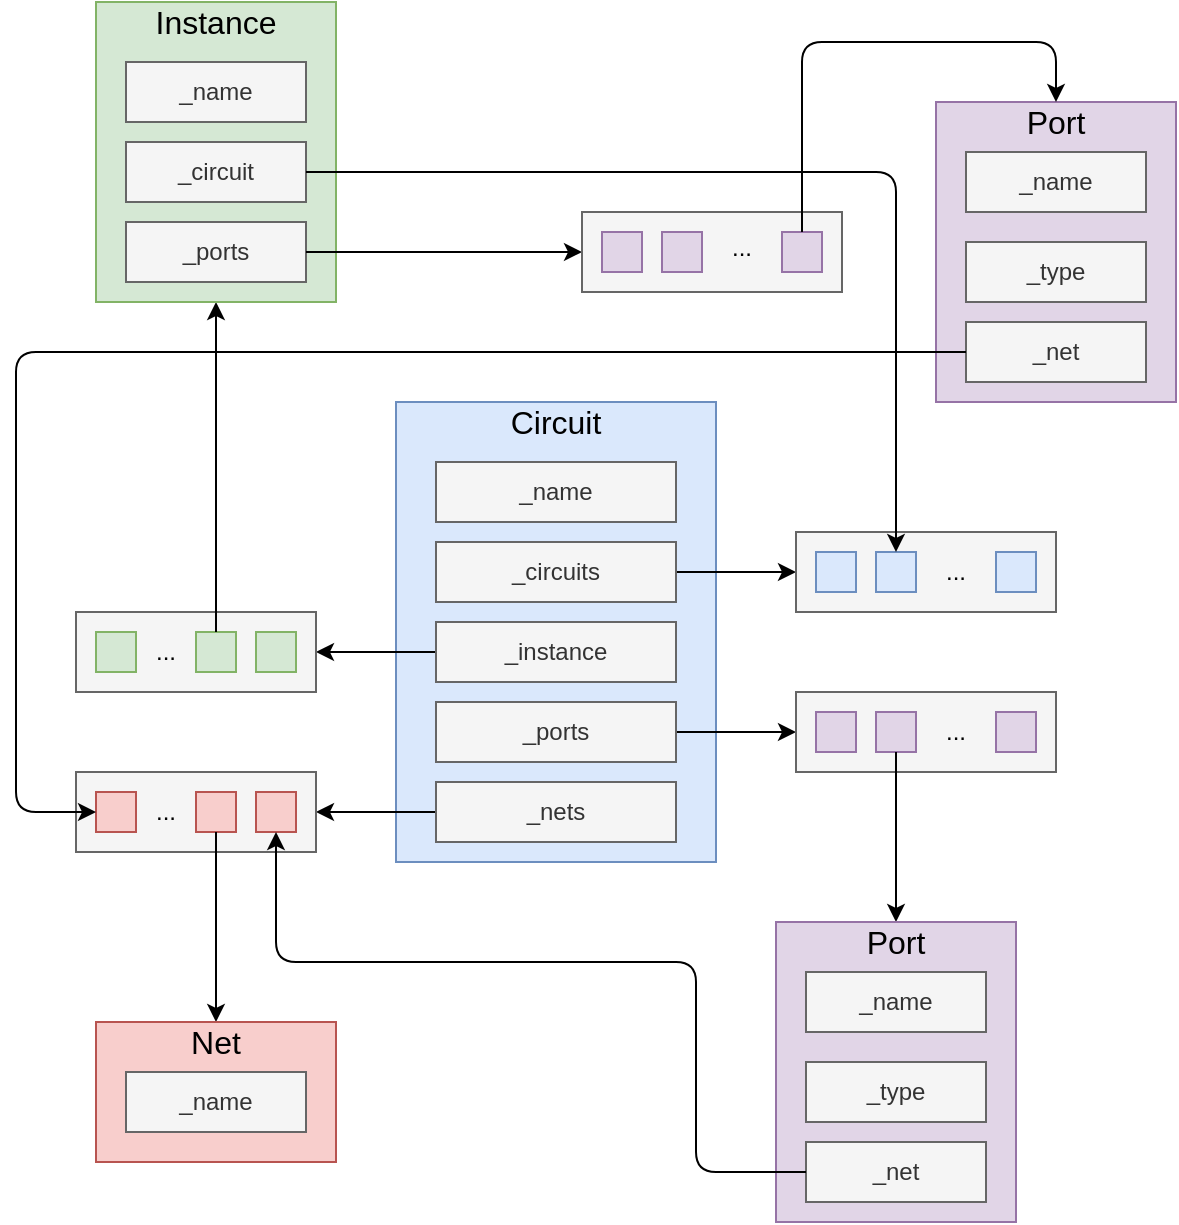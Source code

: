 <mxfile version="13.3.5" type="device"><diagram id="C5RBs43oDa-KdzZeNtuy" name="Page-1"><mxGraphModel dx="920" dy="686" grid="1" gridSize="10" guides="1" tooltips="1" connect="1" arrows="1" fold="1" page="1" pageScale="1" pageWidth="827" pageHeight="1169" math="0" shadow="0"><root><mxCell id="WIyWlLk6GJQsqaUBKTNV-0"/><mxCell id="WIyWlLk6GJQsqaUBKTNV-1" parent="WIyWlLk6GJQsqaUBKTNV-0"/><mxCell id="YnqV8pyEMVzhI8LCyqBq-0" value="" style="rounded=0;whiteSpace=wrap;html=1;fillColor=#dae8fc;strokeColor=#6c8ebf;" parent="WIyWlLk6GJQsqaUBKTNV-1" vertex="1"><mxGeometry x="320" y="300" width="160" height="230" as="geometry"/></mxCell><mxCell id="YnqV8pyEMVzhI8LCyqBq-6" value="" style="edgeStyle=orthogonalEdgeStyle;rounded=0;orthogonalLoop=1;jettySize=auto;html=1;" parent="WIyWlLk6GJQsqaUBKTNV-1" source="YnqV8pyEMVzhI8LCyqBq-1" target="YnqV8pyEMVzhI8LCyqBq-5" edge="1"><mxGeometry relative="1" as="geometry"/></mxCell><mxCell id="YnqV8pyEMVzhI8LCyqBq-1" value="_instance" style="rounded=0;whiteSpace=wrap;html=1;fillColor=#f5f5f5;strokeColor=#666666;fontColor=#333333;" parent="WIyWlLk6GJQsqaUBKTNV-1" vertex="1"><mxGeometry x="340" y="410" width="120" height="30" as="geometry"/></mxCell><mxCell id="YnqV8pyEMVzhI8LCyqBq-5" value="" style="rounded=0;whiteSpace=wrap;html=1;fillColor=#f5f5f5;strokeColor=#666666;fontColor=#333333;" parent="WIyWlLk6GJQsqaUBKTNV-1" vertex="1"><mxGeometry x="160" y="405" width="120" height="40" as="geometry"/></mxCell><mxCell id="YnqV8pyEMVzhI8LCyqBq-7" value="" style="edgeStyle=orthogonalEdgeStyle;rounded=0;orthogonalLoop=1;jettySize=auto;html=1;entryX=0;entryY=0.5;entryDx=0;entryDy=0;" parent="WIyWlLk6GJQsqaUBKTNV-1" source="YnqV8pyEMVzhI8LCyqBq-8" target="YnqV8pyEMVzhI8LCyqBq-34" edge="1"><mxGeometry relative="1" as="geometry"><mxPoint x="520" y="465" as="targetPoint"/></mxGeometry></mxCell><mxCell id="YnqV8pyEMVzhI8LCyqBq-8" value="_ports" style="rounded=0;whiteSpace=wrap;html=1;fillColor=#f5f5f5;strokeColor=#666666;fontColor=#333333;" parent="WIyWlLk6GJQsqaUBKTNV-1" vertex="1"><mxGeometry x="340" y="450" width="120" height="30" as="geometry"/></mxCell><mxCell id="YnqV8pyEMVzhI8LCyqBq-10" value="" style="edgeStyle=orthogonalEdgeStyle;rounded=0;orthogonalLoop=1;jettySize=auto;html=1;entryX=1;entryY=0.5;entryDx=0;entryDy=0;" parent="WIyWlLk6GJQsqaUBKTNV-1" source="YnqV8pyEMVzhI8LCyqBq-11" target="YnqV8pyEMVzhI8LCyqBq-29" edge="1"><mxGeometry relative="1" as="geometry"><mxPoint x="280" y="505" as="targetPoint"/></mxGeometry></mxCell><mxCell id="YnqV8pyEMVzhI8LCyqBq-11" value="_nets" style="rounded=0;whiteSpace=wrap;html=1;fillColor=#f5f5f5;strokeColor=#666666;fontColor=#333333;" parent="WIyWlLk6GJQsqaUBKTNV-1" vertex="1"><mxGeometry x="340" y="490" width="120" height="30" as="geometry"/></mxCell><mxCell id="YnqV8pyEMVzhI8LCyqBq-13" value="" style="edgeStyle=orthogonalEdgeStyle;rounded=0;orthogonalLoop=1;jettySize=auto;html=1;" parent="WIyWlLk6GJQsqaUBKTNV-1" source="YnqV8pyEMVzhI8LCyqBq-14" target="YnqV8pyEMVzhI8LCyqBq-15" edge="1"><mxGeometry relative="1" as="geometry"/></mxCell><mxCell id="YnqV8pyEMVzhI8LCyqBq-14" value="_circuits" style="rounded=0;whiteSpace=wrap;html=1;fillColor=#f5f5f5;strokeColor=#666666;fontColor=#333333;" parent="WIyWlLk6GJQsqaUBKTNV-1" vertex="1"><mxGeometry x="340" y="370" width="120" height="30" as="geometry"/></mxCell><mxCell id="YnqV8pyEMVzhI8LCyqBq-15" value="" style="rounded=0;whiteSpace=wrap;html=1;fillColor=#f5f5f5;strokeColor=#666666;fontColor=#333333;" parent="WIyWlLk6GJQsqaUBKTNV-1" vertex="1"><mxGeometry x="520" y="365" width="130" height="40" as="geometry"/></mxCell><mxCell id="YnqV8pyEMVzhI8LCyqBq-16" value="" style="rounded=0;whiteSpace=wrap;html=1;fillColor=#dae8fc;strokeColor=#6c8ebf;" parent="WIyWlLk6GJQsqaUBKTNV-1" vertex="1"><mxGeometry x="530" y="375" width="20" height="20" as="geometry"/></mxCell><mxCell id="YnqV8pyEMVzhI8LCyqBq-17" value="" style="rounded=0;whiteSpace=wrap;html=1;fillColor=#dae8fc;strokeColor=#6c8ebf;" parent="WIyWlLk6GJQsqaUBKTNV-1" vertex="1"><mxGeometry x="560" y="375" width="20" height="20" as="geometry"/></mxCell><mxCell id="YnqV8pyEMVzhI8LCyqBq-18" value="" style="rounded=0;whiteSpace=wrap;html=1;fillColor=#dae8fc;strokeColor=#6c8ebf;" parent="WIyWlLk6GJQsqaUBKTNV-1" vertex="1"><mxGeometry x="620" y="375" width="20" height="20" as="geometry"/></mxCell><mxCell id="YnqV8pyEMVzhI8LCyqBq-21" value="..." style="text;html=1;strokeColor=none;fillColor=none;align=center;verticalAlign=middle;whiteSpace=wrap;rounded=0;" parent="WIyWlLk6GJQsqaUBKTNV-1" vertex="1"><mxGeometry x="590" y="375" width="20" height="20" as="geometry"/></mxCell><mxCell id="YnqV8pyEMVzhI8LCyqBq-22" value="&lt;font style=&quot;font-size: 16px&quot;&gt;Circuit&lt;/font&gt;" style="text;html=1;strokeColor=none;fillColor=none;align=center;verticalAlign=middle;whiteSpace=wrap;rounded=0;" parent="WIyWlLk6GJQsqaUBKTNV-1" vertex="1"><mxGeometry x="320" y="300" width="160" height="20" as="geometry"/></mxCell><mxCell id="YnqV8pyEMVzhI8LCyqBq-23" value="_name" style="rounded=0;whiteSpace=wrap;html=1;fillColor=#f5f5f5;strokeColor=#666666;fontColor=#333333;" parent="WIyWlLk6GJQsqaUBKTNV-1" vertex="1"><mxGeometry x="340" y="330" width="120" height="30" as="geometry"/></mxCell><mxCell id="YnqV8pyEMVzhI8LCyqBq-25" value="" style="rounded=0;whiteSpace=wrap;html=1;fillColor=#d5e8d4;strokeColor=#82b366;" parent="WIyWlLk6GJQsqaUBKTNV-1" vertex="1"><mxGeometry x="250" y="415" width="20" height="20" as="geometry"/></mxCell><mxCell id="YnqV8pyEMVzhI8LCyqBq-26" value="" style="rounded=0;whiteSpace=wrap;html=1;fillColor=#d5e8d4;strokeColor=#82b366;" parent="WIyWlLk6GJQsqaUBKTNV-1" vertex="1"><mxGeometry x="220" y="415" width="20" height="20" as="geometry"/></mxCell><mxCell id="YnqV8pyEMVzhI8LCyqBq-27" value="" style="rounded=0;whiteSpace=wrap;html=1;fillColor=#d5e8d4;strokeColor=#82b366;" parent="WIyWlLk6GJQsqaUBKTNV-1" vertex="1"><mxGeometry x="170" y="415" width="20" height="20" as="geometry"/></mxCell><mxCell id="YnqV8pyEMVzhI8LCyqBq-28" value="..." style="text;html=1;strokeColor=none;fillColor=none;align=center;verticalAlign=middle;whiteSpace=wrap;rounded=0;" parent="WIyWlLk6GJQsqaUBKTNV-1" vertex="1"><mxGeometry x="190" y="415" width="30" height="20" as="geometry"/></mxCell><mxCell id="YnqV8pyEMVzhI8LCyqBq-29" value="" style="rounded=0;whiteSpace=wrap;html=1;fillColor=#f5f5f5;strokeColor=#666666;fontColor=#333333;" parent="WIyWlLk6GJQsqaUBKTNV-1" vertex="1"><mxGeometry x="160" y="485" width="120" height="40" as="geometry"/></mxCell><mxCell id="YnqV8pyEMVzhI8LCyqBq-30" value="" style="rounded=0;whiteSpace=wrap;html=1;fillColor=#f8cecc;strokeColor=#b85450;" parent="WIyWlLk6GJQsqaUBKTNV-1" vertex="1"><mxGeometry x="250" y="495" width="20" height="20" as="geometry"/></mxCell><mxCell id="YnqV8pyEMVzhI8LCyqBq-31" value="" style="rounded=0;whiteSpace=wrap;html=1;fillColor=#f8cecc;strokeColor=#b85450;" parent="WIyWlLk6GJQsqaUBKTNV-1" vertex="1"><mxGeometry x="220" y="495" width="20" height="20" as="geometry"/></mxCell><mxCell id="YnqV8pyEMVzhI8LCyqBq-32" value="" style="rounded=0;whiteSpace=wrap;html=1;fillColor=#f8cecc;strokeColor=#b85450;" parent="WIyWlLk6GJQsqaUBKTNV-1" vertex="1"><mxGeometry x="170" y="495" width="20" height="20" as="geometry"/></mxCell><mxCell id="YnqV8pyEMVzhI8LCyqBq-33" value="..." style="text;html=1;strokeColor=none;fillColor=none;align=center;verticalAlign=middle;whiteSpace=wrap;rounded=0;" parent="WIyWlLk6GJQsqaUBKTNV-1" vertex="1"><mxGeometry x="190" y="495" width="30" height="20" as="geometry"/></mxCell><mxCell id="YnqV8pyEMVzhI8LCyqBq-34" value="" style="rounded=0;whiteSpace=wrap;html=1;fillColor=#f5f5f5;strokeColor=#666666;fontColor=#333333;" parent="WIyWlLk6GJQsqaUBKTNV-1" vertex="1"><mxGeometry x="520" y="445" width="130" height="40" as="geometry"/></mxCell><mxCell id="YnqV8pyEMVzhI8LCyqBq-35" value="" style="rounded=0;whiteSpace=wrap;html=1;fillColor=#e1d5e7;strokeColor=#9673a6;" parent="WIyWlLk6GJQsqaUBKTNV-1" vertex="1"><mxGeometry x="530" y="455" width="20" height="20" as="geometry"/></mxCell><mxCell id="YnqV8pyEMVzhI8LCyqBq-36" value="" style="rounded=0;whiteSpace=wrap;html=1;fillColor=#e1d5e7;strokeColor=#9673a6;" parent="WIyWlLk6GJQsqaUBKTNV-1" vertex="1"><mxGeometry x="560" y="455" width="20" height="20" as="geometry"/></mxCell><mxCell id="YnqV8pyEMVzhI8LCyqBq-37" value="" style="rounded=0;whiteSpace=wrap;html=1;fillColor=#e1d5e7;strokeColor=#9673a6;" parent="WIyWlLk6GJQsqaUBKTNV-1" vertex="1"><mxGeometry x="620" y="455" width="20" height="20" as="geometry"/></mxCell><mxCell id="YnqV8pyEMVzhI8LCyqBq-38" value="..." style="text;html=1;strokeColor=none;fillColor=none;align=center;verticalAlign=middle;whiteSpace=wrap;rounded=0;" parent="WIyWlLk6GJQsqaUBKTNV-1" vertex="1"><mxGeometry x="590" y="455" width="20" height="20" as="geometry"/></mxCell><mxCell id="YnqV8pyEMVzhI8LCyqBq-39" value="" style="endArrow=classic;html=1;exitX=0.5;exitY=0;exitDx=0;exitDy=0;entryX=0.5;entryY=1;entryDx=0;entryDy=0;" parent="WIyWlLk6GJQsqaUBKTNV-1" source="YnqV8pyEMVzhI8LCyqBq-26" target="YnqV8pyEMVzhI8LCyqBq-40" edge="1"><mxGeometry width="50" height="50" relative="1" as="geometry"><mxPoint x="200" y="360" as="sourcePoint"/><mxPoint x="80" y="330" as="targetPoint"/></mxGeometry></mxCell><mxCell id="YnqV8pyEMVzhI8LCyqBq-40" value="" style="rounded=0;whiteSpace=wrap;html=1;fillColor=#d5e8d4;strokeColor=#82b366;" parent="WIyWlLk6GJQsqaUBKTNV-1" vertex="1"><mxGeometry x="170" y="100" width="120" height="150" as="geometry"/></mxCell><mxCell id="YnqV8pyEMVzhI8LCyqBq-41" value="_ports" style="rounded=0;whiteSpace=wrap;html=1;fillColor=#f5f5f5;strokeColor=#666666;fontColor=#333333;" parent="WIyWlLk6GJQsqaUBKTNV-1" vertex="1"><mxGeometry x="185" y="210" width="90" height="30" as="geometry"/></mxCell><mxCell id="YnqV8pyEMVzhI8LCyqBq-42" value="_circuit" style="rounded=0;whiteSpace=wrap;html=1;fillColor=#f5f5f5;strokeColor=#666666;fontColor=#333333;" parent="WIyWlLk6GJQsqaUBKTNV-1" vertex="1"><mxGeometry x="185" y="170" width="90" height="30" as="geometry"/></mxCell><mxCell id="YnqV8pyEMVzhI8LCyqBq-43" value="_name" style="rounded=0;whiteSpace=wrap;html=1;fillColor=#f5f5f5;strokeColor=#666666;fontColor=#333333;" parent="WIyWlLk6GJQsqaUBKTNV-1" vertex="1"><mxGeometry x="185" y="130" width="90" height="30" as="geometry"/></mxCell><mxCell id="YnqV8pyEMVzhI8LCyqBq-44" value="&lt;font style=&quot;font-size: 16px&quot;&gt;Instance&lt;/font&gt;" style="text;html=1;strokeColor=none;fillColor=none;align=center;verticalAlign=middle;whiteSpace=wrap;rounded=0;" parent="WIyWlLk6GJQsqaUBKTNV-1" vertex="1"><mxGeometry x="170" y="100" width="120" height="20" as="geometry"/></mxCell><mxCell id="YnqV8pyEMVzhI8LCyqBq-48" value="" style="endArrow=classic;html=1;exitX=1;exitY=0.5;exitDx=0;exitDy=0;entryX=0;entryY=0.5;entryDx=0;entryDy=0;" parent="WIyWlLk6GJQsqaUBKTNV-1" source="YnqV8pyEMVzhI8LCyqBq-41" target="YnqV8pyEMVzhI8LCyqBq-49" edge="1"><mxGeometry width="50" height="50" relative="1" as="geometry"><mxPoint x="380" y="430" as="sourcePoint"/><mxPoint x="440" y="225" as="targetPoint"/></mxGeometry></mxCell><mxCell id="YnqV8pyEMVzhI8LCyqBq-49" value="" style="rounded=0;whiteSpace=wrap;html=1;fillColor=#f5f5f5;strokeColor=#666666;fontColor=#333333;" parent="WIyWlLk6GJQsqaUBKTNV-1" vertex="1"><mxGeometry x="413" y="205" width="130" height="40" as="geometry"/></mxCell><mxCell id="YnqV8pyEMVzhI8LCyqBq-50" value="" style="rounded=0;whiteSpace=wrap;html=1;fillColor=#e1d5e7;strokeColor=#9673a6;" parent="WIyWlLk6GJQsqaUBKTNV-1" vertex="1"><mxGeometry x="423" y="215" width="20" height="20" as="geometry"/></mxCell><mxCell id="YnqV8pyEMVzhI8LCyqBq-51" value="" style="rounded=0;whiteSpace=wrap;html=1;fillColor=#e1d5e7;strokeColor=#9673a6;" parent="WIyWlLk6GJQsqaUBKTNV-1" vertex="1"><mxGeometry x="453" y="215" width="20" height="20" as="geometry"/></mxCell><mxCell id="YnqV8pyEMVzhI8LCyqBq-52" value="" style="rounded=0;whiteSpace=wrap;html=1;fillColor=#e1d5e7;strokeColor=#9673a6;" parent="WIyWlLk6GJQsqaUBKTNV-1" vertex="1"><mxGeometry x="513" y="215" width="20" height="20" as="geometry"/></mxCell><mxCell id="YnqV8pyEMVzhI8LCyqBq-53" value="..." style="text;html=1;strokeColor=none;fillColor=none;align=center;verticalAlign=middle;whiteSpace=wrap;rounded=0;" parent="WIyWlLk6GJQsqaUBKTNV-1" vertex="1"><mxGeometry x="483" y="215" width="20" height="15" as="geometry"/></mxCell><mxCell id="YnqV8pyEMVzhI8LCyqBq-54" value="" style="endArrow=classic;html=1;exitX=0.5;exitY=1;exitDx=0;exitDy=0;entryX=0.5;entryY=0;entryDx=0;entryDy=0;" parent="WIyWlLk6GJQsqaUBKTNV-1" source="YnqV8pyEMVzhI8LCyqBq-31" target="YnqV8pyEMVzhI8LCyqBq-55" edge="1"><mxGeometry width="50" height="50" relative="1" as="geometry"><mxPoint x="400" y="660" as="sourcePoint"/><mxPoint x="230" y="560" as="targetPoint"/></mxGeometry></mxCell><mxCell id="YnqV8pyEMVzhI8LCyqBq-55" value="" style="rounded=0;whiteSpace=wrap;html=1;fillColor=#f8cecc;strokeColor=#b85450;" parent="WIyWlLk6GJQsqaUBKTNV-1" vertex="1"><mxGeometry x="170" y="610" width="120" height="70" as="geometry"/></mxCell><mxCell id="YnqV8pyEMVzhI8LCyqBq-56" value="&lt;font style=&quot;font-size: 16px&quot;&gt;Net&lt;/font&gt;" style="text;html=1;strokeColor=none;fillColor=none;align=center;verticalAlign=middle;whiteSpace=wrap;rounded=0;" parent="WIyWlLk6GJQsqaUBKTNV-1" vertex="1"><mxGeometry x="170" y="610" width="120" height="20" as="geometry"/></mxCell><mxCell id="YnqV8pyEMVzhI8LCyqBq-57" value="_name" style="rounded=0;whiteSpace=wrap;html=1;fillColor=#f5f5f5;strokeColor=#666666;fontColor=#333333;" parent="WIyWlLk6GJQsqaUBKTNV-1" vertex="1"><mxGeometry x="185" y="635" width="90" height="30" as="geometry"/></mxCell><mxCell id="YnqV8pyEMVzhI8LCyqBq-58" value="" style="endArrow=classic;html=1;exitX=0.5;exitY=1;exitDx=0;exitDy=0;entryX=0.5;entryY=0;entryDx=0;entryDy=0;" parent="WIyWlLk6GJQsqaUBKTNV-1" source="YnqV8pyEMVzhI8LCyqBq-36" target="YnqV8pyEMVzhI8LCyqBq-59" edge="1"><mxGeometry width="50" height="50" relative="1" as="geometry"><mxPoint x="560" y="630" as="sourcePoint"/><mxPoint x="570" y="540" as="targetPoint"/></mxGeometry></mxCell><mxCell id="YnqV8pyEMVzhI8LCyqBq-59" value="" style="rounded=0;whiteSpace=wrap;html=1;fillColor=#e1d5e7;strokeColor=#9673a6;" parent="WIyWlLk6GJQsqaUBKTNV-1" vertex="1"><mxGeometry x="510" y="560" width="120" height="150" as="geometry"/></mxCell><mxCell id="YnqV8pyEMVzhI8LCyqBq-60" value="&lt;font style=&quot;font-size: 16px&quot;&gt;Port&lt;/font&gt;" style="text;html=1;strokeColor=none;fillColor=none;align=center;verticalAlign=middle;whiteSpace=wrap;rounded=0;" parent="WIyWlLk6GJQsqaUBKTNV-1" vertex="1"><mxGeometry x="510" y="560" width="120" height="20" as="geometry"/></mxCell><mxCell id="YnqV8pyEMVzhI8LCyqBq-61" value="_name" style="rounded=0;whiteSpace=wrap;html=1;fillColor=#f5f5f5;strokeColor=#666666;fontColor=#333333;" parent="WIyWlLk6GJQsqaUBKTNV-1" vertex="1"><mxGeometry x="525" y="585" width="90" height="30" as="geometry"/></mxCell><mxCell id="YnqV8pyEMVzhI8LCyqBq-62" value="_type" style="rounded=0;whiteSpace=wrap;html=1;fillColor=#f5f5f5;strokeColor=#666666;fontColor=#333333;" parent="WIyWlLk6GJQsqaUBKTNV-1" vertex="1"><mxGeometry x="525" y="630" width="90" height="30" as="geometry"/></mxCell><mxCell id="YnqV8pyEMVzhI8LCyqBq-63" value="_net" style="rounded=0;whiteSpace=wrap;html=1;fillColor=#f5f5f5;strokeColor=#666666;fontColor=#333333;" parent="WIyWlLk6GJQsqaUBKTNV-1" vertex="1"><mxGeometry x="525" y="670" width="90" height="30" as="geometry"/></mxCell><mxCell id="YnqV8pyEMVzhI8LCyqBq-67" value="" style="rounded=0;whiteSpace=wrap;html=1;fillColor=#e1d5e7;strokeColor=#9673a6;" parent="WIyWlLk6GJQsqaUBKTNV-1" vertex="1"><mxGeometry x="590" y="150" width="120" height="150" as="geometry"/></mxCell><mxCell id="YnqV8pyEMVzhI8LCyqBq-68" value="&lt;font style=&quot;font-size: 16px&quot;&gt;Port&lt;/font&gt;" style="text;html=1;strokeColor=none;fillColor=none;align=center;verticalAlign=middle;whiteSpace=wrap;rounded=0;" parent="WIyWlLk6GJQsqaUBKTNV-1" vertex="1"><mxGeometry x="590" y="150" width="120" height="20" as="geometry"/></mxCell><mxCell id="YnqV8pyEMVzhI8LCyqBq-69" value="_name" style="rounded=0;whiteSpace=wrap;html=1;fillColor=#f5f5f5;strokeColor=#666666;fontColor=#333333;" parent="WIyWlLk6GJQsqaUBKTNV-1" vertex="1"><mxGeometry x="605" y="175" width="90" height="30" as="geometry"/></mxCell><mxCell id="YnqV8pyEMVzhI8LCyqBq-70" value="_type" style="rounded=0;whiteSpace=wrap;html=1;fillColor=#f5f5f5;strokeColor=#666666;fontColor=#333333;" parent="WIyWlLk6GJQsqaUBKTNV-1" vertex="1"><mxGeometry x="605" y="220" width="90" height="30" as="geometry"/></mxCell><mxCell id="YnqV8pyEMVzhI8LCyqBq-71" value="_net" style="rounded=0;whiteSpace=wrap;html=1;fillColor=#f5f5f5;strokeColor=#666666;fontColor=#333333;" parent="WIyWlLk6GJQsqaUBKTNV-1" vertex="1"><mxGeometry x="605" y="260" width="90" height="30" as="geometry"/></mxCell><mxCell id="YnqV8pyEMVzhI8LCyqBq-74" value="" style="endArrow=classic;html=1;exitX=0.5;exitY=0;exitDx=0;exitDy=0;entryX=0.5;entryY=0;entryDx=0;entryDy=0;" parent="WIyWlLk6GJQsqaUBKTNV-1" source="YnqV8pyEMVzhI8LCyqBq-52" target="YnqV8pyEMVzhI8LCyqBq-67" edge="1"><mxGeometry width="50" height="50" relative="1" as="geometry"><mxPoint x="590" y="80" as="sourcePoint"/><mxPoint x="687" y="150" as="targetPoint"/><Array as="points"><mxPoint x="523" y="120"/><mxPoint x="650" y="120"/></Array></mxGeometry></mxCell><mxCell id="YnqV8pyEMVzhI8LCyqBq-77" value="" style="endArrow=classic;html=1;exitX=0;exitY=0.5;exitDx=0;exitDy=0;entryX=0;entryY=0.5;entryDx=0;entryDy=0;" parent="WIyWlLk6GJQsqaUBKTNV-1" source="YnqV8pyEMVzhI8LCyqBq-71" target="YnqV8pyEMVzhI8LCyqBq-32" edge="1"><mxGeometry width="50" height="50" relative="1" as="geometry"><mxPoint x="520" y="330" as="sourcePoint"/><mxPoint x="150" y="275" as="targetPoint"/><Array as="points"><mxPoint x="130" y="275"/><mxPoint x="130" y="505"/></Array></mxGeometry></mxCell><mxCell id="GEOgYn52lcTlyEs7vbCr-0" value="" style="endArrow=classic;html=1;entryX=0.5;entryY=1;entryDx=0;entryDy=0;exitX=0;exitY=0.5;exitDx=0;exitDy=0;" parent="WIyWlLk6GJQsqaUBKTNV-1" source="YnqV8pyEMVzhI8LCyqBq-63" target="YnqV8pyEMVzhI8LCyqBq-30" edge="1"><mxGeometry width="50" height="50" relative="1" as="geometry"><mxPoint x="350" y="620" as="sourcePoint"/><mxPoint x="400" y="570" as="targetPoint"/><Array as="points"><mxPoint x="470" y="685"/><mxPoint x="470" y="580"/><mxPoint x="260" y="580"/><mxPoint x="260" y="550"/></Array></mxGeometry></mxCell><mxCell id="CfxO35uZ0KvVyC7-4aqq-1" value="" style="endArrow=classic;html=1;exitX=1;exitY=0.5;exitDx=0;exitDy=0;entryX=0.5;entryY=0;entryDx=0;entryDy=0;" parent="WIyWlLk6GJQsqaUBKTNV-1" source="YnqV8pyEMVzhI8LCyqBq-42" target="YnqV8pyEMVzhI8LCyqBq-17" edge="1"><mxGeometry width="50" height="50" relative="1" as="geometry"><mxPoint x="275" y="185" as="sourcePoint"/><mxPoint x="570" y="185" as="targetPoint"/><Array as="points"><mxPoint x="570" y="185"/></Array></mxGeometry></mxCell></root></mxGraphModel></diagram></mxfile>